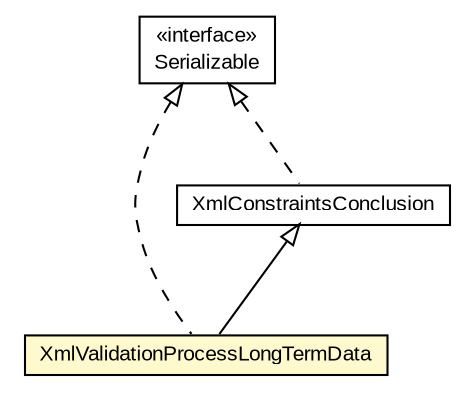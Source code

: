 #!/usr/local/bin/dot
#
# Class diagram 
# Generated by UMLGraph version R5_6-24-gf6e263 (http://www.umlgraph.org/)
#

digraph G {
	edge [fontname="arial",fontsize=10,labelfontname="arial",labelfontsize=10];
	node [fontname="arial",fontsize=10,shape=plaintext];
	nodesep=0.25;
	ranksep=0.5;
	// eu.europa.esig.dss.jaxb.detailedreport.XmlValidationProcessLongTermData
	c839366 [label=<<table title="eu.europa.esig.dss.jaxb.detailedreport.XmlValidationProcessLongTermData" border="0" cellborder="1" cellspacing="0" cellpadding="2" port="p" bgcolor="lemonChiffon" href="./XmlValidationProcessLongTermData.html">
		<tr><td><table border="0" cellspacing="0" cellpadding="1">
<tr><td align="center" balign="center"> XmlValidationProcessLongTermData </td></tr>
		</table></td></tr>
		</table>>, URL="./XmlValidationProcessLongTermData.html", fontname="arial", fontcolor="black", fontsize=10.0];
	// eu.europa.esig.dss.jaxb.detailedreport.XmlConstraintsConclusion
	c839383 [label=<<table title="eu.europa.esig.dss.jaxb.detailedreport.XmlConstraintsConclusion" border="0" cellborder="1" cellspacing="0" cellpadding="2" port="p" href="./XmlConstraintsConclusion.html">
		<tr><td><table border="0" cellspacing="0" cellpadding="1">
<tr><td align="center" balign="center"> XmlConstraintsConclusion </td></tr>
		</table></td></tr>
		</table>>, URL="./XmlConstraintsConclusion.html", fontname="arial", fontcolor="black", fontsize=10.0];
	//eu.europa.esig.dss.jaxb.detailedreport.XmlValidationProcessLongTermData extends eu.europa.esig.dss.jaxb.detailedreport.XmlConstraintsConclusion
	c839383:p -> c839366:p [dir=back,arrowtail=empty];
	//eu.europa.esig.dss.jaxb.detailedreport.XmlValidationProcessLongTermData implements java.io.Serializable
	c839966:p -> c839366:p [dir=back,arrowtail=empty,style=dashed];
	//eu.europa.esig.dss.jaxb.detailedreport.XmlConstraintsConclusion implements java.io.Serializable
	c839966:p -> c839383:p [dir=back,arrowtail=empty,style=dashed];
	// java.io.Serializable
	c839966 [label=<<table title="java.io.Serializable" border="0" cellborder="1" cellspacing="0" cellpadding="2" port="p" href="http://java.sun.com/j2se/1.4.2/docs/api/java/io/Serializable.html">
		<tr><td><table border="0" cellspacing="0" cellpadding="1">
<tr><td align="center" balign="center"> &#171;interface&#187; </td></tr>
<tr><td align="center" balign="center"> Serializable </td></tr>
		</table></td></tr>
		</table>>, URL="http://java.sun.com/j2se/1.4.2/docs/api/java/io/Serializable.html", fontname="arial", fontcolor="black", fontsize=10.0];
}

